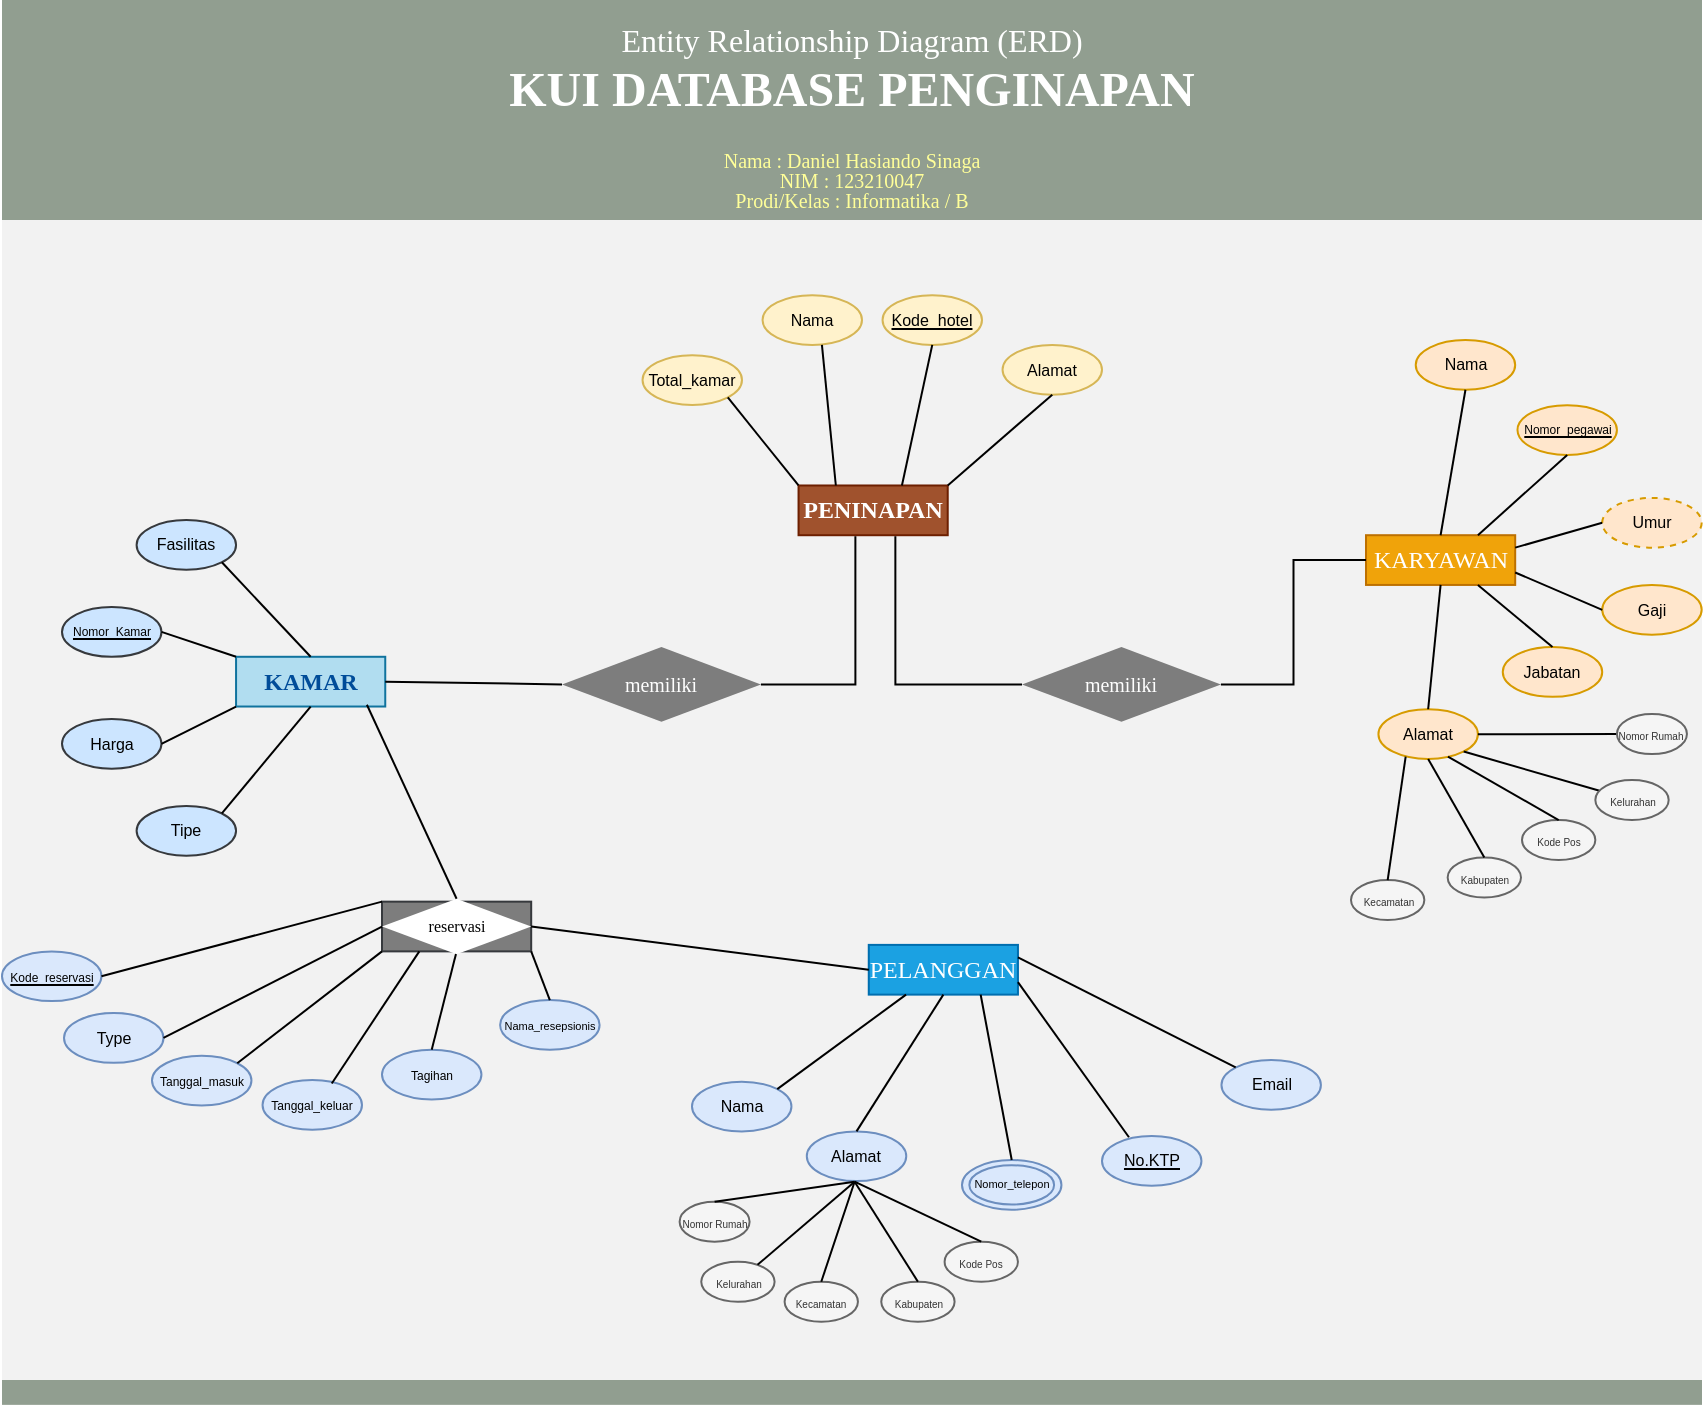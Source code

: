<mxfile version="15.4.3" type="github">
  <diagram id="R2lEEEUBdFMjLlhIrx00" name="Page-1">
    <mxGraphModel dx="1380" dy="822" grid="1" gridSize="10" guides="1" tooltips="1" connect="1" arrows="1" fold="1" page="1" pageScale="1" pageWidth="850" pageHeight="1100" math="0" shadow="0" extFonts="Permanent Marker^https://fonts.googleapis.com/css?family=Permanent+Marker">
      <root>
        <mxCell id="0" />
        <mxCell id="1" parent="0" />
        <mxCell id="_2R-FOSOjfWYoMCZ2RvR-121" value="" style="rounded=0;whiteSpace=wrap;html=1;fontSize=6;fontColor=#004C99;fillColor=#F2F2F2;verticalAlign=middle;strokeColor=none;" parent="1" vertex="1">
          <mxGeometry y="110" width="850" height="580" as="geometry" />
        </mxCell>
        <mxCell id="lezJPWRJIHB03nq9r9CJ-45" value="" style="rounded=0;whiteSpace=wrap;html=1;fillColor=#919E90;strokeColor=none;" parent="1" vertex="1">
          <mxGeometry width="850" height="110" as="geometry" />
        </mxCell>
        <mxCell id="lezJPWRJIHB03nq9r9CJ-47" value="Entity Relationship Diagram (ERD)" style="text;html=1;strokeColor=none;fillColor=none;align=center;verticalAlign=middle;whiteSpace=wrap;rounded=0;fontColor=#FFFFFF;fontSize=16;fontStyle=0;fontFamily=Verdana;" parent="1" vertex="1">
          <mxGeometry x="180" y="10" width="490" height="20" as="geometry" />
        </mxCell>
        <mxCell id="lezJPWRJIHB03nq9r9CJ-48" value="KUI DATABASE PENGINAPAN" style="text;html=1;strokeColor=none;fillColor=none;align=center;verticalAlign=middle;whiteSpace=wrap;rounded=0;fontColor=#FFFFFF;fontSize=24;fontStyle=1;fontFamily=Verdana;" parent="1" vertex="1">
          <mxGeometry x="180" y="30" width="490" height="30" as="geometry" />
        </mxCell>
        <mxCell id="lezJPWRJIHB03nq9r9CJ-49" value="&lt;font style=&quot;font-size: 10px; line-height: 80%;&quot;&gt;Nama : Daniel Hasiando Sinaga&lt;/font&gt;" style="text;html=1;strokeColor=none;fillColor=none;align=center;verticalAlign=middle;whiteSpace=wrap;rounded=0;fontColor=#FFFF99;fontSize=10;fontStyle=0;fontFamily=Verdana;" parent="1" vertex="1">
          <mxGeometry x="180" y="70" width="490" height="20" as="geometry" />
        </mxCell>
        <mxCell id="lezJPWRJIHB03nq9r9CJ-50" value="&lt;p class=&quot;MsoNormal&quot; style=&quot;text-align: justify ; line-height: 115%&quot;&gt;NIM : 123210047&lt;/p&gt;" style="text;html=1;strokeColor=none;fillColor=none;align=center;verticalAlign=middle;whiteSpace=wrap;rounded=0;fontColor=#FFFF99;fontSize=10;fontStyle=0;fontFamily=Verdana;" parent="1" vertex="1">
          <mxGeometry x="180" y="80" width="490" height="20" as="geometry" />
        </mxCell>
        <mxCell id="lezJPWRJIHB03nq9r9CJ-51" value="&lt;p class=&quot;MsoNormal&quot; style=&quot;text-align: justify ; line-height: 115%&quot;&gt;Prodi/Kelas : Informatika / B&lt;/p&gt;" style="text;html=1;strokeColor=none;fillColor=none;align=center;verticalAlign=middle;whiteSpace=wrap;rounded=0;fontColor=#FFFF99;fontSize=10;fontStyle=0;fontFamily=Verdana;" parent="1" vertex="1">
          <mxGeometry x="180" y="90" width="490" height="20" as="geometry" />
        </mxCell>
        <mxCell id="58ILImzGnDFNRdT-Oexu-2" value="KARYAWAN" style="rounded=0;whiteSpace=wrap;html=1;fillColor=#f0a30a;strokeColor=#BD7000;fontColor=#FFFFFF;fontFamily=Lucida Console;" parent="1" vertex="1">
          <mxGeometry x="681.999" y="267.603" width="74.595" height="24.865" as="geometry" />
        </mxCell>
        <mxCell id="58ILImzGnDFNRdT-Oexu-3" value="Alamat" style="ellipse;whiteSpace=wrap;html=1;rounded=0;fillColor=#ffe6cc;strokeColor=#d79b00;fontSize=8;" parent="1" vertex="1">
          <mxGeometry x="688.215" y="354.63" width="49.73" height="24.865" as="geometry" />
        </mxCell>
        <mxCell id="58ILImzGnDFNRdT-Oexu-4" value="Nama" style="ellipse;whiteSpace=wrap;html=1;rounded=0;fillColor=#ffe6cc;strokeColor=#d79b00;fontSize=8;" parent="1" vertex="1">
          <mxGeometry x="706.865" y="170.012" width="49.73" height="24.865" as="geometry" />
        </mxCell>
        <mxCell id="58ILImzGnDFNRdT-Oexu-5" value="&lt;u style=&quot;font-size: 6px;&quot;&gt;Nomor_pegawai&lt;/u&gt;" style="ellipse;whiteSpace=wrap;html=1;rounded=0;fillColor=#ffe6cc;strokeColor=#d79b00;fontSize=6;" parent="1" vertex="1">
          <mxGeometry x="757.738" y="202.587" width="49.73" height="24.865" as="geometry" />
        </mxCell>
        <mxCell id="58ILImzGnDFNRdT-Oexu-6" value="Umur" style="ellipse;whiteSpace=wrap;html=1;rounded=0;fillColor=#ffe6cc;strokeColor=#d79b00;fontSize=8;dashed=1;" parent="1" vertex="1">
          <mxGeometry x="800.108" y="248.955" width="49.73" height="24.865" as="geometry" />
        </mxCell>
        <mxCell id="58ILImzGnDFNRdT-Oexu-7" value="Jabatan" style="ellipse;whiteSpace=wrap;html=1;rounded=0;fillColor=#ffe6cc;strokeColor=#d79b00;fontSize=8;" parent="1" vertex="1">
          <mxGeometry x="750.378" y="323.549" width="49.73" height="24.865" as="geometry" />
        </mxCell>
        <mxCell id="58ILImzGnDFNRdT-Oexu-8" value="Gaji" style="ellipse;whiteSpace=wrap;html=1;rounded=0;fillColor=#ffe6cc;strokeColor=#d79b00;fontSize=8;" parent="1" vertex="1">
          <mxGeometry x="800.108" y="292.468" width="49.73" height="24.865" as="geometry" />
        </mxCell>
        <mxCell id="58ILImzGnDFNRdT-Oexu-9" value="" style="endArrow=none;html=1;entryX=1;entryY=0.25;entryDx=0;entryDy=0;exitX=0;exitY=0.5;exitDx=0;exitDy=0;fillColor=#ffe6cc;strokeColor=#000000;" parent="1" source="58ILImzGnDFNRdT-Oexu-6" target="58ILImzGnDFNRdT-Oexu-2" edge="1">
          <mxGeometry width="50" height="50" relative="1" as="geometry">
            <mxPoint x="619.837" y="16.252" as="sourcePoint" />
            <mxPoint x="650.918" y="-14.829" as="targetPoint" />
          </mxGeometry>
        </mxCell>
        <mxCell id="58ILImzGnDFNRdT-Oexu-10" value="" style="endArrow=none;html=1;entryX=0.5;entryY=0;entryDx=0;entryDy=0;exitX=0.5;exitY=1;exitDx=0;exitDy=0;" parent="1" source="58ILImzGnDFNRdT-Oexu-4" target="58ILImzGnDFNRdT-Oexu-2" edge="1">
          <mxGeometry width="50" height="50" relative="1" as="geometry">
            <mxPoint x="619.837" y="16.252" as="sourcePoint" />
            <mxPoint x="650.918" y="-14.829" as="targetPoint" />
          </mxGeometry>
        </mxCell>
        <mxCell id="58ILImzGnDFNRdT-Oexu-11" value="" style="endArrow=none;html=1;entryX=0.75;entryY=0;entryDx=0;entryDy=0;exitX=0.5;exitY=1;exitDx=0;exitDy=0;" parent="1" source="58ILImzGnDFNRdT-Oexu-5" target="58ILImzGnDFNRdT-Oexu-2" edge="1">
          <mxGeometry width="50" height="50" relative="1" as="geometry">
            <mxPoint x="619.837" y="16.252" as="sourcePoint" />
            <mxPoint x="650.918" y="-14.829" as="targetPoint" />
          </mxGeometry>
        </mxCell>
        <mxCell id="58ILImzGnDFNRdT-Oexu-12" value="" style="endArrow=none;html=1;entryX=0.75;entryY=1;entryDx=0;entryDy=0;exitX=0.5;exitY=0;exitDx=0;exitDy=0;" parent="1" source="58ILImzGnDFNRdT-Oexu-7" target="58ILImzGnDFNRdT-Oexu-2" edge="1">
          <mxGeometry width="50" height="50" relative="1" as="geometry">
            <mxPoint x="619.837" y="16.252" as="sourcePoint" />
            <mxPoint x="650.918" y="-14.829" as="targetPoint" />
          </mxGeometry>
        </mxCell>
        <mxCell id="58ILImzGnDFNRdT-Oexu-13" value="" style="endArrow=none;html=1;entryX=0.5;entryY=1;entryDx=0;entryDy=0;exitX=0.5;exitY=0;exitDx=0;exitDy=0;" parent="1" source="58ILImzGnDFNRdT-Oexu-3" target="58ILImzGnDFNRdT-Oexu-2" edge="1">
          <mxGeometry width="50" height="50" relative="1" as="geometry">
            <mxPoint x="619.837" y="16.252" as="sourcePoint" />
            <mxPoint x="650.918" y="-14.829" as="targetPoint" />
          </mxGeometry>
        </mxCell>
        <mxCell id="58ILImzGnDFNRdT-Oexu-14" value="" style="endArrow=none;html=1;entryX=1;entryY=0.75;entryDx=0;entryDy=0;exitX=0;exitY=0.5;exitDx=0;exitDy=0;fillColor=#ffe6cc;strokeColor=#000000;" parent="1" source="58ILImzGnDFNRdT-Oexu-8" target="58ILImzGnDFNRdT-Oexu-2" edge="1">
          <mxGeometry width="50" height="50" relative="1" as="geometry">
            <mxPoint x="619.837" y="16.252" as="sourcePoint" />
            <mxPoint x="650.918" y="-14.829" as="targetPoint" />
          </mxGeometry>
        </mxCell>
        <mxCell id="_2R-FOSOjfWYoMCZ2RvR-11" value="" style="group" parent="1" vertex="1" connectable="0">
          <mxGeometry x="622" y="378.79" width="174.67" height="70" as="geometry" />
        </mxCell>
        <mxCell id="_2R-FOSOjfWYoMCZ2RvR-7" value="Kecamatan" style="ellipse;whiteSpace=wrap;html=1;fontSize=5;fillColor=#f5f5f5;strokeColor=#666666;fontColor=#333333;" parent="_2R-FOSOjfWYoMCZ2RvR-11" vertex="1">
          <mxGeometry x="52.5" y="61.22" width="36.67" height="20" as="geometry" />
        </mxCell>
        <mxCell id="_2R-FOSOjfWYoMCZ2RvR-8" value="Kabupaten" style="ellipse;whiteSpace=wrap;html=1;fontSize=5;fillColor=#f5f5f5;strokeColor=#666666;fontColor=#333333;" parent="_2R-FOSOjfWYoMCZ2RvR-11" vertex="1">
          <mxGeometry x="100.83" y="50" width="36.67" height="20" as="geometry" />
        </mxCell>
        <mxCell id="_2R-FOSOjfWYoMCZ2RvR-3" value="Kode Pos" style="ellipse;whiteSpace=wrap;html=1;fontSize=5;fillColor=#f5f5f5;strokeColor=#666666;fontColor=#333333;" parent="_2R-FOSOjfWYoMCZ2RvR-11" vertex="1">
          <mxGeometry x="138" y="31.22" width="36.67" height="20" as="geometry" />
        </mxCell>
        <mxCell id="_2R-FOSOjfWYoMCZ2RvR-23" value="" style="group" parent="1" vertex="1" connectable="0">
          <mxGeometry x="30.002" y="260.015" width="161.622" height="167.838" as="geometry" />
        </mxCell>
        <mxCell id="_2R-FOSOjfWYoMCZ2RvR-14" value="KAMAR" style="rounded=0;whiteSpace=wrap;html=1;fillColor=#b1ddf0;strokeColor=#10739e;fontStyle=1;fontFamily=Lucida Console;fontColor=#004C99;" parent="_2R-FOSOjfWYoMCZ2RvR-23" vertex="1">
          <mxGeometry x="87.027" y="68.378" width="74.595" height="24.865" as="geometry" />
        </mxCell>
        <mxCell id="_2R-FOSOjfWYoMCZ2RvR-15" value="Tipe" style="ellipse;whiteSpace=wrap;html=1;rounded=0;fillColor=#cce5ff;strokeColor=#36393d;fontSize=8;" parent="_2R-FOSOjfWYoMCZ2RvR-23" vertex="1">
          <mxGeometry x="37.297" y="142.973" width="49.73" height="24.865" as="geometry" />
        </mxCell>
        <mxCell id="_2R-FOSOjfWYoMCZ2RvR-16" value="Fasilitas" style="ellipse;whiteSpace=wrap;html=1;rounded=0;fillColor=#cce5ff;strokeColor=#36393d;fontSize=8;" parent="_2R-FOSOjfWYoMCZ2RvR-23" vertex="1">
          <mxGeometry x="37.297" width="49.73" height="24.865" as="geometry" />
        </mxCell>
        <mxCell id="_2R-FOSOjfWYoMCZ2RvR-17" value="" style="endArrow=none;html=1;entryX=0.5;entryY=1;entryDx=0;entryDy=0;exitX=1;exitY=0;exitDx=0;exitDy=0;" parent="_2R-FOSOjfWYoMCZ2RvR-23" source="_2R-FOSOjfWYoMCZ2RvR-15" target="_2R-FOSOjfWYoMCZ2RvR-14" edge="1">
          <mxGeometry width="50" height="50" relative="1" as="geometry">
            <mxPoint x="230.001" y="-151.892" as="sourcePoint" />
            <mxPoint x="261.082" y="-182.973" as="targetPoint" />
          </mxGeometry>
        </mxCell>
        <mxCell id="_2R-FOSOjfWYoMCZ2RvR-18" value="" style="endArrow=none;html=1;entryX=0.5;entryY=0;entryDx=0;entryDy=0;exitX=1;exitY=1;exitDx=0;exitDy=0;" parent="_2R-FOSOjfWYoMCZ2RvR-23" source="_2R-FOSOjfWYoMCZ2RvR-16" target="_2R-FOSOjfWYoMCZ2RvR-14" edge="1">
          <mxGeometry width="50" height="50" relative="1" as="geometry">
            <mxPoint x="230.001" y="-151.892" as="sourcePoint" />
            <mxPoint x="261.082" y="-182.973" as="targetPoint" />
          </mxGeometry>
        </mxCell>
        <mxCell id="_2R-FOSOjfWYoMCZ2RvR-19" value="&lt;u style=&quot;font-size: 6px;&quot;&gt;&lt;font style=&quot;font-size: 6px;&quot;&gt;Nomor_Kamar&lt;/font&gt;&lt;/u&gt;" style="ellipse;whiteSpace=wrap;html=1;rounded=0;fillColor=#cce5ff;strokeColor=#36393d;fontSize=6;" parent="_2R-FOSOjfWYoMCZ2RvR-23" vertex="1">
          <mxGeometry y="43.514" width="49.73" height="24.865" as="geometry" />
        </mxCell>
        <mxCell id="_2R-FOSOjfWYoMCZ2RvR-20" value="Harga" style="ellipse;whiteSpace=wrap;html=1;rounded=0;fillColor=#cce5ff;strokeColor=#36393d;fontSize=8;" parent="_2R-FOSOjfWYoMCZ2RvR-23" vertex="1">
          <mxGeometry y="99.459" width="49.73" height="24.865" as="geometry" />
        </mxCell>
        <mxCell id="_2R-FOSOjfWYoMCZ2RvR-21" value="" style="endArrow=none;html=1;entryX=0;entryY=1;entryDx=0;entryDy=0;exitX=1;exitY=0.5;exitDx=0;exitDy=0;fontSize=8;" parent="_2R-FOSOjfWYoMCZ2RvR-23" source="_2R-FOSOjfWYoMCZ2RvR-20" target="_2R-FOSOjfWYoMCZ2RvR-14" edge="1">
          <mxGeometry width="50" height="50" relative="1" as="geometry">
            <mxPoint x="223.784" y="-158.108" as="sourcePoint" />
            <mxPoint x="254.866" y="-189.189" as="targetPoint" />
          </mxGeometry>
        </mxCell>
        <mxCell id="_2R-FOSOjfWYoMCZ2RvR-22" value="" style="endArrow=none;html=1;entryX=0;entryY=0;entryDx=0;entryDy=0;exitX=1;exitY=0.5;exitDx=0;exitDy=0;fontSize=8;" parent="_2R-FOSOjfWYoMCZ2RvR-23" source="_2R-FOSOjfWYoMCZ2RvR-19" target="_2R-FOSOjfWYoMCZ2RvR-14" edge="1">
          <mxGeometry width="50" height="50" relative="1" as="geometry">
            <mxPoint x="223.784" y="-158.108" as="sourcePoint" />
            <mxPoint x="254.866" y="-189.189" as="targetPoint" />
          </mxGeometry>
        </mxCell>
        <mxCell id="lezJPWRJIHB03nq9r9CJ-43" value="" style="rounded=0;whiteSpace=wrap;html=1;fillColor=#919E90;strokeColor=none;" parent="1" vertex="1">
          <mxGeometry y="690" width="850" height="12.43" as="geometry" />
        </mxCell>
        <mxCell id="lezJPWRJIHB03nq9r9CJ-39" value="memiliki" style="rhombus;whiteSpace=wrap;html=1;rounded=0;fillColor=#7D7D7D;strokeColor=none;fontColor=#FFFFFF;fontFamily=Lucida Console;fontSize=10;" parent="1" vertex="1">
          <mxGeometry x="280.0" y="323.55" width="99.46" height="37.297" as="geometry" />
        </mxCell>
        <mxCell id="_2R-FOSOjfWYoMCZ2RvR-98" value="" style="group" parent="1" vertex="1" connectable="0">
          <mxGeometry x="350.002" y="160.015" width="289.187" height="110.013" as="geometry" />
        </mxCell>
        <mxCell id="B9b24JPd0kX0OcIWkk_4-1" value="" style="group" parent="_2R-FOSOjfWYoMCZ2RvR-98" vertex="1" connectable="0">
          <mxGeometry x="-29.733" y="-12.431" width="229.73" height="120.024" as="geometry" />
        </mxCell>
        <mxCell id="lezJPWRJIHB03nq9r9CJ-3" value="PENINAPAN" style="rounded=0;whiteSpace=wrap;html=1;fillColor=#a0522d;strokeColor=#6D1F00;fontColor=#ffffff;fontStyle=1;fontFamily=Lucida Console;" parent="B9b24JPd0kX0OcIWkk_4-1" vertex="1">
          <mxGeometry x="78.0" y="95.159" width="74.595" height="24.865" as="geometry" />
        </mxCell>
        <mxCell id="lezJPWRJIHB03nq9r9CJ-5" value="Alamat" style="ellipse;whiteSpace=wrap;html=1;rounded=0;fillColor=#fff2cc;strokeColor=#d6b656;fontSize=8;" parent="B9b24JPd0kX0OcIWkk_4-1" vertex="1">
          <mxGeometry x="180.0" y="24.871" width="49.73" height="24.865" as="geometry" />
        </mxCell>
        <mxCell id="lezJPWRJIHB03nq9r9CJ-19" value="" style="endArrow=none;html=1;entryX=1;entryY=0;entryDx=0;entryDy=0;exitX=0.5;exitY=1;exitDx=0;exitDy=0;" parent="B9b24JPd0kX0OcIWkk_4-1" source="lezJPWRJIHB03nq9r9CJ-5" target="lezJPWRJIHB03nq9r9CJ-3" edge="1">
          <mxGeometry x="10.003" y="-1.064" width="50" height="50" as="geometry">
            <mxPoint x="252.436" y="141.909" as="sourcePoint" />
            <mxPoint x="283.517" y="110.828" as="targetPoint" />
          </mxGeometry>
        </mxCell>
        <mxCell id="lezJPWRJIHB03nq9r9CJ-35" value="&lt;u style=&quot;font-size: 8px&quot;&gt;Kode_hotel&lt;/u&gt;" style="ellipse;whiteSpace=wrap;html=1;rounded=0;fillColor=#fff2cc;strokeColor=#d6b656;fontSize=8;" parent="B9b24JPd0kX0OcIWkk_4-1" vertex="1">
          <mxGeometry x="120.003" y="0.004" width="49.73" height="24.865" as="geometry" />
        </mxCell>
        <mxCell id="lezJPWRJIHB03nq9r9CJ-38" value="" style="endArrow=none;html=1;exitX=0.5;exitY=1;exitDx=0;exitDy=0;fontSize=8;entryX=0.693;entryY=0.001;entryDx=0;entryDy=0;entryPerimeter=0;" parent="B9b24JPd0kX0OcIWkk_4-1" source="lezJPWRJIHB03nq9r9CJ-35" target="lezJPWRJIHB03nq9r9CJ-3" edge="1">
          <mxGeometry x="10.003" y="-1.064" width="50" height="50" as="geometry">
            <mxPoint x="246.22" y="135.692" as="sourcePoint" />
            <mxPoint x="90.0" y="90.006" as="targetPoint" />
          </mxGeometry>
        </mxCell>
        <mxCell id="lezJPWRJIHB03nq9r9CJ-36" value="Nama" style="ellipse;whiteSpace=wrap;html=1;rounded=0;fillColor=#fff2cc;strokeColor=#d6b656;fontSize=8;" parent="B9b24JPd0kX0OcIWkk_4-1" vertex="1">
          <mxGeometry x="60.003" width="49.73" height="24.865" as="geometry" />
        </mxCell>
        <mxCell id="lezJPWRJIHB03nq9r9CJ-37" value="" style="endArrow=none;html=1;entryX=0.25;entryY=0;entryDx=0;entryDy=0;fontSize=8;exitX=0.597;exitY=0.999;exitDx=0;exitDy=0;exitPerimeter=0;" parent="B9b24JPd0kX0OcIWkk_4-1" source="lezJPWRJIHB03nq9r9CJ-36" target="lezJPWRJIHB03nq9r9CJ-3" edge="1">
          <mxGeometry x="10.003" y="-1.064" width="50" height="50" as="geometry">
            <mxPoint x="15.0" y="100.006" as="sourcePoint" />
            <mxPoint x="277.301" y="104.611" as="targetPoint" />
          </mxGeometry>
        </mxCell>
        <mxCell id="lezJPWRJIHB03nq9r9CJ-4" value="Total_kamar" style="ellipse;whiteSpace=wrap;html=1;rounded=0;fillColor=#fff2cc;strokeColor=#d6b656;fontSize=8;" parent="B9b24JPd0kX0OcIWkk_4-1" vertex="1">
          <mxGeometry y="30.004" width="49.73" height="24.865" as="geometry" />
        </mxCell>
        <mxCell id="lezJPWRJIHB03nq9r9CJ-18" value="" style="endArrow=none;html=1;entryX=0;entryY=0;entryDx=0;entryDy=0;exitX=1;exitY=1;exitDx=0;exitDy=0;" parent="B9b24JPd0kX0OcIWkk_4-1" source="lezJPWRJIHB03nq9r9CJ-4" target="lezJPWRJIHB03nq9r9CJ-3" edge="1">
          <mxGeometry x="10.003" y="-1.064" width="50" height="50" as="geometry">
            <mxPoint x="252.436" y="141.909" as="sourcePoint" />
            <mxPoint x="283.517" y="110.828" as="targetPoint" />
          </mxGeometry>
        </mxCell>
        <mxCell id="_2R-FOSOjfWYoMCZ2RvR-102" value="" style="group" parent="1" vertex="1" connectable="0">
          <mxGeometry x="189.999" y="370.012" width="167.838" height="192.703" as="geometry" />
        </mxCell>
        <mxCell id="_2R-FOSOjfWYoMCZ2RvR-24" value="" style="rounded=0;whiteSpace=wrap;html=1;fillColor=#7D7D7D;strokeColor=#36393d;fontFamily=Lucida Console;" parent="_2R-FOSOjfWYoMCZ2RvR-102" vertex="1">
          <mxGeometry y="80.811" width="74.595" height="24.865" as="geometry" />
        </mxCell>
        <mxCell id="_2R-FOSOjfWYoMCZ2RvR-25" value="&lt;font style=&quot;font-size: 6px&quot;&gt;Tagihan&lt;/font&gt;" style="ellipse;whiteSpace=wrap;html=1;rounded=0;fillColor=#dae8fc;strokeColor=#6c8ebf;fontSize=8;" parent="_2R-FOSOjfWYoMCZ2RvR-102" vertex="1">
          <mxGeometry x="-0.004" y="154.858" width="49.73" height="24.865" as="geometry" />
        </mxCell>
        <mxCell id="_2R-FOSOjfWYoMCZ2RvR-29" value="&lt;font style=&quot;font-size: 5.5px&quot;&gt;Nama_resepsionis&lt;/font&gt;" style="ellipse;whiteSpace=wrap;html=1;rounded=0;fillColor=#dae8fc;strokeColor=#6c8ebf;fontSize=8;" parent="_2R-FOSOjfWYoMCZ2RvR-102" vertex="1">
          <mxGeometry x="59.059" y="129.997" width="49.73" height="24.865" as="geometry" />
        </mxCell>
        <mxCell id="_2R-FOSOjfWYoMCZ2RvR-34" value="" style="endArrow=none;html=1;entryX=1;entryY=1;entryDx=0;entryDy=0;exitX=0.5;exitY=0;exitDx=0;exitDy=0;" parent="_2R-FOSOjfWYoMCZ2RvR-102" source="_2R-FOSOjfWYoMCZ2RvR-29" target="_2R-FOSOjfWYoMCZ2RvR-24" edge="1">
          <mxGeometry width="50" height="50" relative="1" as="geometry">
            <mxPoint x="-62.162" y="-170.541" as="sourcePoint" />
            <mxPoint x="-31.081" y="-201.622" as="targetPoint" />
          </mxGeometry>
        </mxCell>
        <mxCell id="_2R-FOSOjfWYoMCZ2RvR-35" value="" style="endArrow=none;html=1;entryX=0.5;entryY=1;entryDx=0;entryDy=0;exitX=0.5;exitY=0;exitDx=0;exitDy=0;" parent="_2R-FOSOjfWYoMCZ2RvR-102" source="_2R-FOSOjfWYoMCZ2RvR-25" target="_2R-FOSOjfWYoMCZ2RvR-24" edge="1">
          <mxGeometry width="50" height="50" relative="1" as="geometry">
            <mxPoint x="-62.162" y="-170.541" as="sourcePoint" />
            <mxPoint x="-31.081" y="-201.622" as="targetPoint" />
          </mxGeometry>
        </mxCell>
        <mxCell id="_2R-FOSOjfWYoMCZ2RvR-37" value="&lt;span style=&quot;font-family: &amp;#34;lucida console&amp;#34;&quot;&gt;&lt;font style=&quot;font-size: 8px&quot;&gt;reservasi&lt;/font&gt;&lt;/span&gt;" style="rhombus;whiteSpace=wrap;html=1;fontSize=7;verticalAlign=middle;strokeColor=none;" parent="_2R-FOSOjfWYoMCZ2RvR-102" vertex="1">
          <mxGeometry x="0.001" y="79.378" width="74.59" height="27.74" as="geometry" />
        </mxCell>
        <mxCell id="_2R-FOSOjfWYoMCZ2RvR-2" value="" style="endArrow=none;html=1;fontSize=8;exitX=1;exitY=0.5;exitDx=0;exitDy=0;entryX=0;entryY=0.5;entryDx=0;entryDy=0;" parent="1" source="58ILImzGnDFNRdT-Oexu-3" target="_2R-FOSOjfWYoMCZ2RvR-1" edge="1">
          <mxGeometry width="50" height="50" relative="1" as="geometry">
            <mxPoint x="709.5" y="378.79" as="sourcePoint" />
            <mxPoint x="780" y="367.01" as="targetPoint" />
          </mxGeometry>
        </mxCell>
        <mxCell id="_2R-FOSOjfWYoMCZ2RvR-1" value="&lt;font style=&quot;font-size: 5px&quot;&gt;Nomor Rumah&lt;/font&gt;" style="ellipse;whiteSpace=wrap;html=1;fontSize=5;fillColor=#f5f5f5;strokeColor=#666666;fontColor=#333333;" parent="1" vertex="1">
          <mxGeometry x="807.47" y="357.06" width="35" height="20" as="geometry" />
        </mxCell>
        <mxCell id="_2R-FOSOjfWYoMCZ2RvR-5" value="" style="endArrow=none;html=1;fontSize=8;exitX=1;exitY=1;exitDx=0;exitDy=0;" parent="1" source="58ILImzGnDFNRdT-Oexu-3" target="_2R-FOSOjfWYoMCZ2RvR-4" edge="1">
          <mxGeometry width="50" height="50" relative="1" as="geometry">
            <mxPoint x="709.5" y="378.79" as="sourcePoint" />
            <mxPoint x="732.5" y="418.79" as="targetPoint" />
          </mxGeometry>
        </mxCell>
        <mxCell id="_2R-FOSOjfWYoMCZ2RvR-4" value="Kelurahan" style="ellipse;whiteSpace=wrap;html=1;fontSize=5;fillColor=#f5f5f5;strokeColor=#666666;fontColor=#333333;" parent="1" vertex="1">
          <mxGeometry x="796.67" y="390.01" width="36.67" height="20" as="geometry" />
        </mxCell>
        <mxCell id="_2R-FOSOjfWYoMCZ2RvR-6" value="" style="endArrow=none;html=1;fontSize=8;exitX=0.699;exitY=0.952;exitDx=0;exitDy=0;entryX=0.5;entryY=0;entryDx=0;entryDy=0;exitPerimeter=0;" parent="1" source="58ILImzGnDFNRdT-Oexu-3" target="_2R-FOSOjfWYoMCZ2RvR-3" edge="1">
          <mxGeometry width="50" height="50" relative="1" as="geometry">
            <mxPoint x="709.5" y="378.79" as="sourcePoint" />
            <mxPoint x="720.721" y="408.793" as="targetPoint" />
          </mxGeometry>
        </mxCell>
        <mxCell id="_2R-FOSOjfWYoMCZ2RvR-10" value="" style="endArrow=none;html=1;fontSize=8;entryX=0.5;entryY=0;entryDx=0;entryDy=0;exitX=0.5;exitY=1;exitDx=0;exitDy=0;" parent="1" source="58ILImzGnDFNRdT-Oexu-3" target="_2R-FOSOjfWYoMCZ2RvR-8" edge="1">
          <mxGeometry width="50" height="50" relative="1" as="geometry">
            <mxPoint x="709.5" y="378.79" as="sourcePoint" />
            <mxPoint x="702.835" y="438.79" as="targetPoint" />
          </mxGeometry>
        </mxCell>
        <mxCell id="_2R-FOSOjfWYoMCZ2RvR-9" value="" style="endArrow=none;html=1;fontSize=8;exitX=0.274;exitY=0.952;exitDx=0;exitDy=0;entryX=0.5;entryY=0;entryDx=0;entryDy=0;exitPerimeter=0;" parent="1" source="58ILImzGnDFNRdT-Oexu-3" target="_2R-FOSOjfWYoMCZ2RvR-7" edge="1">
          <mxGeometry width="50" height="50" relative="1" as="geometry">
            <mxPoint x="709.5" y="378.79" as="sourcePoint" />
            <mxPoint x="671.008" y="430.353" as="targetPoint" />
          </mxGeometry>
        </mxCell>
        <mxCell id="_2R-FOSOjfWYoMCZ2RvR-105" value="" style="endArrow=none;html=1;entryX=0;entryY=0.5;entryDx=0;entryDy=0;exitX=1;exitY=0.5;exitDx=0;exitDy=0;" parent="1" source="_2R-FOSOjfWYoMCZ2RvR-14" target="lezJPWRJIHB03nq9r9CJ-39" edge="1">
          <mxGeometry width="50" height="50" relative="1" as="geometry">
            <mxPoint x="119.747" y="291.238" as="sourcePoint" />
            <mxPoint x="164.327" y="338.393" as="targetPoint" />
          </mxGeometry>
        </mxCell>
        <mxCell id="_2R-FOSOjfWYoMCZ2RvR-30" value="&lt;font style=&quot;font-size: 6px&quot;&gt;Tanggal_keluar&lt;/font&gt;" style="ellipse;whiteSpace=wrap;html=1;rounded=0;fillColor=#dae8fc;strokeColor=#6c8ebf;fontSize=8;" parent="1" vertex="1">
          <mxGeometry x="130.268" y="540.008" width="49.73" height="24.865" as="geometry" />
        </mxCell>
        <mxCell id="_2R-FOSOjfWYoMCZ2RvR-36" value="" style="endArrow=none;html=1;entryX=0.25;entryY=1;entryDx=0;entryDy=0;exitX=0.696;exitY=0.069;exitDx=0;exitDy=0;exitPerimeter=0;" parent="1" source="_2R-FOSOjfWYoMCZ2RvR-30" target="_2R-FOSOjfWYoMCZ2RvR-24" edge="1">
          <mxGeometry width="50" height="50" relative="1" as="geometry">
            <mxPoint x="127.837" y="199.472" as="sourcePoint" />
            <mxPoint x="158.918" y="168.391" as="targetPoint" />
          </mxGeometry>
        </mxCell>
        <mxCell id="_2R-FOSOjfWYoMCZ2RvR-27" value="&lt;u&gt;&lt;font style=&quot;font-size: 6px&quot;&gt;Kode_reservasi&lt;/font&gt;&lt;/u&gt;" style="ellipse;whiteSpace=wrap;html=1;rounded=0;fillColor=#dae8fc;strokeColor=#6c8ebf;fontSize=8;" parent="1" vertex="1">
          <mxGeometry x="-0.002" y="475.687" width="49.73" height="24.865" as="geometry" />
        </mxCell>
        <mxCell id="_2R-FOSOjfWYoMCZ2RvR-33" value="" style="endArrow=none;html=1;entryX=0;entryY=0;entryDx=0;entryDy=0;exitX=1;exitY=0.5;exitDx=0;exitDy=0;" parent="1" source="_2R-FOSOjfWYoMCZ2RvR-27" target="_2R-FOSOjfWYoMCZ2RvR-24" edge="1">
          <mxGeometry width="50" height="50" relative="1" as="geometry">
            <mxPoint x="127.837" y="199.472" as="sourcePoint" />
            <mxPoint x="158.918" y="168.391" as="targetPoint" />
          </mxGeometry>
        </mxCell>
        <mxCell id="_2R-FOSOjfWYoMCZ2RvR-26" value="Type" style="ellipse;whiteSpace=wrap;html=1;rounded=0;fillColor=#dae8fc;strokeColor=#6c8ebf;fontSize=8;" parent="1" vertex="1">
          <mxGeometry x="31.005" y="506.552" width="49.73" height="24.865" as="geometry" />
        </mxCell>
        <mxCell id="_2R-FOSOjfWYoMCZ2RvR-32" value="" style="endArrow=none;html=1;entryX=0;entryY=0.5;entryDx=0;entryDy=0;exitX=1;exitY=0.5;exitDx=0;exitDy=0;" parent="1" source="_2R-FOSOjfWYoMCZ2RvR-26" target="_2R-FOSOjfWYoMCZ2RvR-37" edge="1">
          <mxGeometry width="50" height="50" relative="1" as="geometry">
            <mxPoint x="127.837" y="199.472" as="sourcePoint" />
            <mxPoint x="158.918" y="168.391" as="targetPoint" />
          </mxGeometry>
        </mxCell>
        <mxCell id="_2R-FOSOjfWYoMCZ2RvR-28" value="&lt;font style=&quot;font-size: 6px&quot;&gt;Tanggal_masuk&lt;/font&gt;" style="ellipse;whiteSpace=wrap;html=1;rounded=0;fillColor=#dae8fc;strokeColor=#6c8ebf;fontSize=8;" parent="1" vertex="1">
          <mxGeometry x="74.998" y="527.855" width="49.73" height="24.865" as="geometry" />
        </mxCell>
        <mxCell id="_2R-FOSOjfWYoMCZ2RvR-31" value="" style="endArrow=none;html=1;entryX=0;entryY=1;entryDx=0;entryDy=0;exitX=1;exitY=0;exitDx=0;exitDy=0;" parent="1" source="_2R-FOSOjfWYoMCZ2RvR-28" target="_2R-FOSOjfWYoMCZ2RvR-24" edge="1">
          <mxGeometry width="50" height="50" relative="1" as="geometry">
            <mxPoint x="127.837" y="199.472" as="sourcePoint" />
            <mxPoint x="158.918" y="168.391" as="targetPoint" />
          </mxGeometry>
        </mxCell>
        <mxCell id="_2R-FOSOjfWYoMCZ2RvR-109" value="" style="group" parent="1" vertex="1" connectable="0">
          <mxGeometry x="289.998" y="400.007" width="389.73" height="254.623" as="geometry" />
        </mxCell>
        <mxCell id="_2R-FOSOjfWYoMCZ2RvR-101" value="" style="group" parent="_2R-FOSOjfWYoMCZ2RvR-109" vertex="1" connectable="0">
          <mxGeometry width="369.46" height="254.623" as="geometry" />
        </mxCell>
        <mxCell id="_2R-FOSOjfWYoMCZ2RvR-100" value="" style="group" parent="_2R-FOSOjfWYoMCZ2RvR-101" vertex="1" connectable="0">
          <mxGeometry x="96.002" width="273.458" height="254.623" as="geometry" />
        </mxCell>
        <mxCell id="_2R-FOSOjfWYoMCZ2RvR-108" value="" style="group" parent="_2R-FOSOjfWYoMCZ2RvR-100" vertex="1" connectable="0">
          <mxGeometry x="-41.005" y="72.436" width="314.462" height="182.187" as="geometry" />
        </mxCell>
        <mxCell id="_2R-FOSOjfWYoMCZ2RvR-38" value="PELANGGAN" style="rounded=0;whiteSpace=wrap;html=1;fillColor=#1ba1e2;strokeColor=#006EAF;fontColor=#ffffff;fontFamily=Lucida Console;" parent="_2R-FOSOjfWYoMCZ2RvR-108" vertex="1">
          <mxGeometry x="88.384" width="74.595" height="24.865" as="geometry" />
        </mxCell>
        <mxCell id="_2R-FOSOjfWYoMCZ2RvR-39" value="Alamat" style="ellipse;whiteSpace=wrap;html=1;rounded=0;fillColor=#dae8fc;strokeColor=#6c8ebf;fontSize=8;" parent="_2R-FOSOjfWYoMCZ2RvR-108" vertex="1">
          <mxGeometry x="57.4" y="93.247" width="49.73" height="24.865" as="geometry" />
        </mxCell>
        <mxCell id="_2R-FOSOjfWYoMCZ2RvR-40" value="Nama" style="ellipse;whiteSpace=wrap;html=1;rounded=0;fillColor=#dae8fc;strokeColor=#6c8ebf;fontSize=8;" parent="_2R-FOSOjfWYoMCZ2RvR-108" vertex="1">
          <mxGeometry y="68.379" width="49.73" height="24.865" as="geometry" />
        </mxCell>
        <mxCell id="_2R-FOSOjfWYoMCZ2RvR-43" value="" style="ellipse;whiteSpace=wrap;html=1;rounded=0;fillColor=#dae8fc;strokeColor=#6c8ebf;fontSize=6;" parent="_2R-FOSOjfWYoMCZ2RvR-108" vertex="1">
          <mxGeometry x="135.002" y="107.566" width="49.73" height="24.865" as="geometry" />
        </mxCell>
        <mxCell id="_2R-FOSOjfWYoMCZ2RvR-46" value="" style="endArrow=none;html=1;entryX=0.25;entryY=1;entryDx=0;entryDy=0;exitX=1;exitY=0;exitDx=0;exitDy=0;" parent="_2R-FOSOjfWYoMCZ2RvR-108" source="_2R-FOSOjfWYoMCZ2RvR-40" target="_2R-FOSOjfWYoMCZ2RvR-38" edge="1">
          <mxGeometry width="50" height="50" relative="1" as="geometry">
            <mxPoint x="70.005" y="25.187" as="sourcePoint" />
            <mxPoint x="57.303" y="-282.432" as="targetPoint" />
          </mxGeometry>
        </mxCell>
        <mxCell id="_2R-FOSOjfWYoMCZ2RvR-48" value="" style="endArrow=none;html=1;entryX=0.75;entryY=1;entryDx=0;entryDy=0;exitX=0.5;exitY=0;exitDx=0;exitDy=0;" parent="_2R-FOSOjfWYoMCZ2RvR-108" source="_2R-FOSOjfWYoMCZ2RvR-43" target="_2R-FOSOjfWYoMCZ2RvR-38" edge="1">
          <mxGeometry width="50" height="50" relative="1" as="geometry">
            <mxPoint x="26.221" y="-251.351" as="sourcePoint" />
            <mxPoint x="57.303" y="-282.432" as="targetPoint" />
          </mxGeometry>
        </mxCell>
        <mxCell id="_2R-FOSOjfWYoMCZ2RvR-49" value="" style="endArrow=none;html=1;exitX=0.5;exitY=0;exitDx=0;exitDy=0;entryX=0.5;entryY=1;entryDx=0;entryDy=0;" parent="_2R-FOSOjfWYoMCZ2RvR-108" source="_2R-FOSOjfWYoMCZ2RvR-39" target="_2R-FOSOjfWYoMCZ2RvR-38" edge="1">
          <mxGeometry width="50" height="50" relative="1" as="geometry">
            <mxPoint x="26.221" y="-251.351" as="sourcePoint" />
            <mxPoint x="110.005" y="59.187" as="targetPoint" />
          </mxGeometry>
        </mxCell>
        <mxCell id="_2R-FOSOjfWYoMCZ2RvR-84" value="" style="group" parent="_2R-FOSOjfWYoMCZ2RvR-108" vertex="1" connectable="0">
          <mxGeometry x="-6.195" y="118.407" width="169.17" height="70" as="geometry" />
        </mxCell>
        <mxCell id="_2R-FOSOjfWYoMCZ2RvR-85" value="&lt;font style=&quot;font-size: 5px&quot;&gt;Nomor Rumah&lt;/font&gt;" style="ellipse;whiteSpace=wrap;html=1;fontSize=5;fillColor=#f5f5f5;strokeColor=#666666;fontColor=#333333;" parent="_2R-FOSOjfWYoMCZ2RvR-84" vertex="1">
          <mxGeometry y="10" width="35" height="20" as="geometry" />
        </mxCell>
        <mxCell id="_2R-FOSOjfWYoMCZ2RvR-86" value="" style="endArrow=none;html=1;fontSize=8;entryX=0.5;entryY=0;entryDx=0;entryDy=0;exitX=0.5;exitY=1;exitDx=0;exitDy=0;" parent="_2R-FOSOjfWYoMCZ2RvR-84" target="_2R-FOSOjfWYoMCZ2RvR-85" edge="1">
          <mxGeometry width="50" height="50" relative="1" as="geometry">
            <mxPoint x="87.5" as="sourcePoint" />
            <mxPoint x="82.08" y="275" as="targetPoint" />
          </mxGeometry>
        </mxCell>
        <mxCell id="_2R-FOSOjfWYoMCZ2RvR-87" value="Kode Pos" style="ellipse;whiteSpace=wrap;html=1;fontSize=5;fillColor=#f5f5f5;strokeColor=#666666;fontColor=#333333;" parent="_2R-FOSOjfWYoMCZ2RvR-84" vertex="1">
          <mxGeometry x="132.5" y="30" width="36.67" height="20" as="geometry" />
        </mxCell>
        <mxCell id="_2R-FOSOjfWYoMCZ2RvR-88" value="Kelurahan" style="ellipse;whiteSpace=wrap;html=1;fontSize=5;fillColor=#f5f5f5;strokeColor=#666666;fontColor=#333333;" parent="_2R-FOSOjfWYoMCZ2RvR-84" vertex="1">
          <mxGeometry x="10.83" y="40" width="36.67" height="20" as="geometry" />
        </mxCell>
        <mxCell id="_2R-FOSOjfWYoMCZ2RvR-89" value="" style="endArrow=none;html=1;fontSize=8;exitX=0.5;exitY=1;exitDx=0;exitDy=0;" parent="_2R-FOSOjfWYoMCZ2RvR-84" target="_2R-FOSOjfWYoMCZ2RvR-88" edge="1">
          <mxGeometry width="50" height="50" relative="1" as="geometry">
            <mxPoint x="87.5" as="sourcePoint" />
            <mxPoint x="110.5" y="40" as="targetPoint" />
          </mxGeometry>
        </mxCell>
        <mxCell id="_2R-FOSOjfWYoMCZ2RvR-90" value="" style="endArrow=none;html=1;fontSize=8;exitX=0.5;exitY=1;exitDx=0;exitDy=0;entryX=0.5;entryY=0;entryDx=0;entryDy=0;" parent="_2R-FOSOjfWYoMCZ2RvR-84" target="_2R-FOSOjfWYoMCZ2RvR-87" edge="1">
          <mxGeometry width="50" height="50" relative="1" as="geometry">
            <mxPoint x="87.5" as="sourcePoint" />
            <mxPoint x="98.721" y="30.003" as="targetPoint" />
          </mxGeometry>
        </mxCell>
        <mxCell id="_2R-FOSOjfWYoMCZ2RvR-91" value="Kecamatan" style="ellipse;whiteSpace=wrap;html=1;fontSize=5;fillColor=#f5f5f5;strokeColor=#666666;fontColor=#333333;" parent="_2R-FOSOjfWYoMCZ2RvR-84" vertex="1">
          <mxGeometry x="52.5" y="50" width="36.67" height="20" as="geometry" />
        </mxCell>
        <mxCell id="_2R-FOSOjfWYoMCZ2RvR-92" value="Kabupaten" style="ellipse;whiteSpace=wrap;html=1;fontSize=5;fillColor=#f5f5f5;strokeColor=#666666;fontColor=#333333;" parent="_2R-FOSOjfWYoMCZ2RvR-84" vertex="1">
          <mxGeometry x="100.83" y="50" width="36.67" height="20" as="geometry" />
        </mxCell>
        <mxCell id="_2R-FOSOjfWYoMCZ2RvR-93" value="" style="endArrow=none;html=1;fontSize=8;exitX=0.5;exitY=1;exitDx=0;exitDy=0;entryX=0.5;entryY=0;entryDx=0;entryDy=0;" parent="_2R-FOSOjfWYoMCZ2RvR-84" target="_2R-FOSOjfWYoMCZ2RvR-91" edge="1">
          <mxGeometry width="50" height="50" relative="1" as="geometry">
            <mxPoint x="87.5" as="sourcePoint" />
            <mxPoint x="49.008" y="51.563" as="targetPoint" />
          </mxGeometry>
        </mxCell>
        <mxCell id="_2R-FOSOjfWYoMCZ2RvR-94" value="" style="endArrow=none;html=1;fontSize=8;entryX=0.5;entryY=0;entryDx=0;entryDy=0;exitX=0.5;exitY=1;exitDx=0;exitDy=0;" parent="_2R-FOSOjfWYoMCZ2RvR-84" target="_2R-FOSOjfWYoMCZ2RvR-92" edge="1">
          <mxGeometry width="50" height="50" relative="1" as="geometry">
            <mxPoint x="87.5" as="sourcePoint" />
            <mxPoint x="80.835" y="60" as="targetPoint" />
          </mxGeometry>
        </mxCell>
        <mxCell id="_2R-FOSOjfWYoMCZ2RvR-96" value="Nomor_telepon" style="ellipse;whiteSpace=wrap;html=1;rounded=0;fillColor=#dae8fc;strokeColor=#6c8ebf;fontSize=5.5;" parent="_2R-FOSOjfWYoMCZ2RvR-108" vertex="1">
          <mxGeometry x="138.685" y="110.197" width="42.37" height="19.6" as="geometry" />
        </mxCell>
        <mxCell id="_2R-FOSOjfWYoMCZ2RvR-42" value="&lt;u&gt;No.KTP&lt;/u&gt;" style="ellipse;whiteSpace=wrap;html=1;rounded=0;fillColor=#dae8fc;strokeColor=#6c8ebf;fontSize=8;" parent="_2R-FOSOjfWYoMCZ2RvR-108" vertex="1">
          <mxGeometry x="205.002" y="95.571" width="49.73" height="24.865" as="geometry" />
        </mxCell>
        <mxCell id="_2R-FOSOjfWYoMCZ2RvR-45" value="" style="endArrow=none;html=1;entryX=1;entryY=0.75;entryDx=0;entryDy=0;exitX=0.271;exitY=0.025;exitDx=0;exitDy=0;exitPerimeter=0;" parent="_2R-FOSOjfWYoMCZ2RvR-108" source="_2R-FOSOjfWYoMCZ2RvR-42" target="_2R-FOSOjfWYoMCZ2RvR-38" edge="1">
          <mxGeometry width="50" height="50" relative="1" as="geometry">
            <mxPoint x="210.005" y="12.187" as="sourcePoint" />
            <mxPoint x="57.303" y="-282.432" as="targetPoint" />
          </mxGeometry>
        </mxCell>
        <mxCell id="_2R-FOSOjfWYoMCZ2RvR-41" value="&lt;span style=&quot;font-size: 8px&quot;&gt;Email&lt;/span&gt;" style="ellipse;whiteSpace=wrap;html=1;rounded=0;fillColor=#dae8fc;strokeColor=#6c8ebf;fontSize=8;" parent="_2R-FOSOjfWYoMCZ2RvR-108" vertex="1">
          <mxGeometry x="264.732" y="57.564" width="49.73" height="24.865" as="geometry" />
        </mxCell>
        <mxCell id="_2R-FOSOjfWYoMCZ2RvR-47" value="" style="endArrow=none;html=1;exitX=0;exitY=0;exitDx=0;exitDy=0;entryX=1;entryY=0.25;entryDx=0;entryDy=0;" parent="_2R-FOSOjfWYoMCZ2RvR-108" source="_2R-FOSOjfWYoMCZ2RvR-41" target="_2R-FOSOjfWYoMCZ2RvR-38" edge="1">
          <mxGeometry width="50" height="50" relative="1" as="geometry">
            <mxPoint x="306.219" y="158.646" as="sourcePoint" />
            <mxPoint x="450.002" y="410.184" as="targetPoint" />
          </mxGeometry>
        </mxCell>
        <mxCell id="_2R-FOSOjfWYoMCZ2RvR-110" value="" style="endArrow=none;html=1;entryX=0;entryY=0.5;entryDx=0;entryDy=0;exitX=1;exitY=0.5;exitDx=0;exitDy=0;" parent="1" source="_2R-FOSOjfWYoMCZ2RvR-37" target="_2R-FOSOjfWYoMCZ2RvR-38" edge="1">
          <mxGeometry width="50" height="50" relative="1" as="geometry">
            <mxPoint x="59.728" y="498.12" as="sourcePoint" />
            <mxPoint x="199.999" y="460.823" as="targetPoint" />
          </mxGeometry>
        </mxCell>
        <mxCell id="_2R-FOSOjfWYoMCZ2RvR-111" value="" style="endArrow=none;html=1;entryX=0.5;entryY=0;entryDx=0;entryDy=0;exitX=0.877;exitY=0.964;exitDx=0;exitDy=0;exitPerimeter=0;" parent="1" source="_2R-FOSOjfWYoMCZ2RvR-14" target="_2R-FOSOjfWYoMCZ2RvR-37" edge="1">
          <mxGeometry width="50" height="50" relative="1" as="geometry">
            <mxPoint x="274.59" y="473.26" as="sourcePoint" />
            <mxPoint x="443.379" y="494.876" as="targetPoint" />
          </mxGeometry>
        </mxCell>
        <mxCell id="_2R-FOSOjfWYoMCZ2RvR-112" value="memiliki" style="rhombus;whiteSpace=wrap;html=1;rounded=0;fillColor=#7D7D7D;strokeColor=none;fontColor=#FFFFFF;fontFamily=Lucida Console;fontSize=10;" parent="1" vertex="1">
          <mxGeometry x="510.0" y="323.55" width="99.46" height="37.297" as="geometry" />
        </mxCell>
        <mxCell id="_2R-FOSOjfWYoMCZ2RvR-114" value="" style="endArrow=none;html=1;rounded=0;fontSize=6;fontColor=#FFFFFF;strokeColor=#000000;edgeStyle=orthogonalEdgeStyle;entryX=0;entryY=0.5;entryDx=0;entryDy=0;exitX=0.649;exitY=1.022;exitDx=0;exitDy=0;exitPerimeter=0;" parent="1" source="lezJPWRJIHB03nq9r9CJ-3" target="_2R-FOSOjfWYoMCZ2RvR-112" edge="1">
          <mxGeometry width="50" height="50" relative="1" as="geometry">
            <mxPoint x="475" y="290" as="sourcePoint" />
            <mxPoint x="560" y="330.01" as="targetPoint" />
          </mxGeometry>
        </mxCell>
        <mxCell id="_2R-FOSOjfWYoMCZ2RvR-117" value="" style="endArrow=none;html=1;rounded=0;fontSize=6;fontColor=#FFFFFF;strokeColor=#000000;edgeStyle=orthogonalEdgeStyle;exitX=1;exitY=0.5;exitDx=0;exitDy=0;entryX=0;entryY=0.5;entryDx=0;entryDy=0;" parent="1" source="_2R-FOSOjfWYoMCZ2RvR-112" target="58ILImzGnDFNRdT-Oexu-2" edge="1">
          <mxGeometry width="50" height="50" relative="1" as="geometry">
            <mxPoint x="485.297" y="280.028" as="sourcePoint" />
            <mxPoint x="560.0" y="339.769" as="targetPoint" />
          </mxGeometry>
        </mxCell>
        <mxCell id="_2R-FOSOjfWYoMCZ2RvR-119" value="" style="endArrow=none;html=1;rounded=0;fontSize=6;fontColor=#FFFFFF;strokeColor=#000000;edgeStyle=orthogonalEdgeStyle;exitX=0.381;exitY=1.022;exitDx=0;exitDy=0;entryX=1;entryY=0.5;entryDx=0;entryDy=0;exitPerimeter=0;" parent="1" source="lezJPWRJIHB03nq9r9CJ-3" target="lezJPWRJIHB03nq9r9CJ-39" edge="1">
          <mxGeometry width="50" height="50" relative="1" as="geometry">
            <mxPoint x="485.297" y="280.028" as="sourcePoint" />
            <mxPoint x="560.0" y="339.769" as="targetPoint" />
          </mxGeometry>
        </mxCell>
      </root>
    </mxGraphModel>
  </diagram>
</mxfile>
